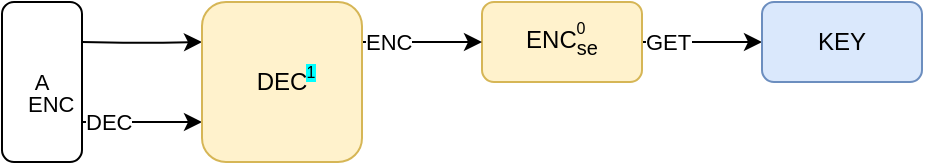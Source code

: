 <mxfile version="12.7.4" type="device"><diagram id="xJSIGuNxlJO1YPHD9Vcm" name="Page-1"><mxGraphModel dx="596" dy="427" grid="1" gridSize="10" guides="1" tooltips="1" connect="1" arrows="1" fold="1" page="1" pageScale="1" pageWidth="1654" pageHeight="1169" math="0" shadow="0"><root><mxCell id="0"/><mxCell id="1" parent="0"/><mxCell id="zPIuAUTArbj21rFynpwa-102" value="&lt;font color=&quot;#000000&quot;&gt;A&lt;/font&gt;" style="rounded=1;whiteSpace=wrap;html=1;labelBackgroundColor=none;fontSize=11;fontColor=#3333FF;" parent="1" vertex="1"><mxGeometry x="60" y="160" width="40" height="80" as="geometry"/></mxCell><mxCell id="zPIuAUTArbj21rFynpwa-110" value="ENC" style="edgeStyle=orthogonalEdgeStyle;rounded=1;orthogonalLoop=1;jettySize=auto;html=1;entryX=0;entryY=0.25;entryDx=0;entryDy=0;strokeColor=#000000;fontSize=11;fontColor=#000000;align=left;" parent="1" target="4HKKvNOfzjFkndzJGPI1-1" edge="1"><mxGeometry x="0.003" y="30" relative="1" as="geometry"><mxPoint x="100" y="180" as="sourcePoint"/><mxPoint x="-30" y="30" as="offset"/></mxGeometry></mxCell><mxCell id="7uutg32XrtazD81T0B-8-2" value="GET" style="edgeStyle=orthogonalEdgeStyle;rounded=0;orthogonalLoop=1;jettySize=auto;html=1;exitX=1;exitY=0.5;exitDx=0;exitDy=0;align=left;" edge="1" parent="1" source="zPIuAUTArbj21rFynpwa-103" target="7uutg32XrtazD81T0B-8-1"><mxGeometry x="-1" relative="1" as="geometry"><mxPoint as="offset"/></mxGeometry></mxCell><mxCell id="zPIuAUTArbj21rFynpwa-103" value="ENC&lt;sub&gt;se&lt;/sub&gt;" style="rounded=1;whiteSpace=wrap;html=1;fillColor=#fff2cc;strokeColor=#d6b656;" parent="1" vertex="1"><mxGeometry x="300" y="160" width="80" height="40" as="geometry"/></mxCell><mxCell id="vCYKrViYTbe_JkMEA-nA-15" value="&lt;font style=&quot;font-size: 8px;&quot;&gt;0&lt;/font&gt;" style="text;html=1;align=center;verticalAlign=middle;resizable=0;points=[];;autosize=1;labelBackgroundColor=none;" parent="1" vertex="1"><mxGeometry x="339" y="162" width="20" height="20" as="geometry"/></mxCell><mxCell id="4HKKvNOfzjFkndzJGPI1-4" value="DEC" style="edgeStyle=orthogonalEdgeStyle;rounded=1;orthogonalLoop=1;jettySize=auto;html=1;exitX=1;exitY=0.75;exitDx=0;exitDy=0;entryX=0;entryY=0.75;entryDx=0;entryDy=0;align=left;" parent="1" target="4HKKvNOfzjFkndzJGPI1-1" edge="1" source="zPIuAUTArbj21rFynpwa-102"><mxGeometry x="-1" relative="1" as="geometry"><mxPoint x="100" y="219" as="sourcePoint"/><mxPoint as="offset"/></mxGeometry></mxCell><mxCell id="7uutg32XrtazD81T0B-8-3" value="ENC" style="edgeStyle=orthogonalEdgeStyle;rounded=0;orthogonalLoop=1;jettySize=auto;html=1;exitX=1;exitY=0.25;exitDx=0;exitDy=0;entryX=0;entryY=0.5;entryDx=0;entryDy=0;fontColor=#000000;align=left;" edge="1" parent="1" source="4HKKvNOfzjFkndzJGPI1-1" target="zPIuAUTArbj21rFynpwa-103"><mxGeometry x="-1" relative="1" as="geometry"><mxPoint as="offset"/></mxGeometry></mxCell><mxCell id="4HKKvNOfzjFkndzJGPI1-1" value="DEC" style="rounded=1;whiteSpace=wrap;html=1;fillColor=#fff2cc;strokeColor=#d6b656;" parent="1" vertex="1"><mxGeometry x="160" y="160" width="80" height="80" as="geometry"/></mxCell><mxCell id="4HKKvNOfzjFkndzJGPI1-2" value="&lt;font style=&quot;background-color: rgb(0 , 255 , 255) ; font-size: 8px&quot;&gt;1&lt;/font&gt;" style="text;html=1;align=center;verticalAlign=middle;resizable=0;points=[];;autosize=1;" parent="1" vertex="1"><mxGeometry x="204" y="184" width="20" height="20" as="geometry"/></mxCell><mxCell id="7uutg32XrtazD81T0B-8-1" value="KEY" style="rounded=1;whiteSpace=wrap;html=1;fillColor=#dae8fc;strokeColor=#6c8ebf;" vertex="1" parent="1"><mxGeometry x="440" y="160" width="80" height="40" as="geometry"/></mxCell></root></mxGraphModel></diagram></mxfile>